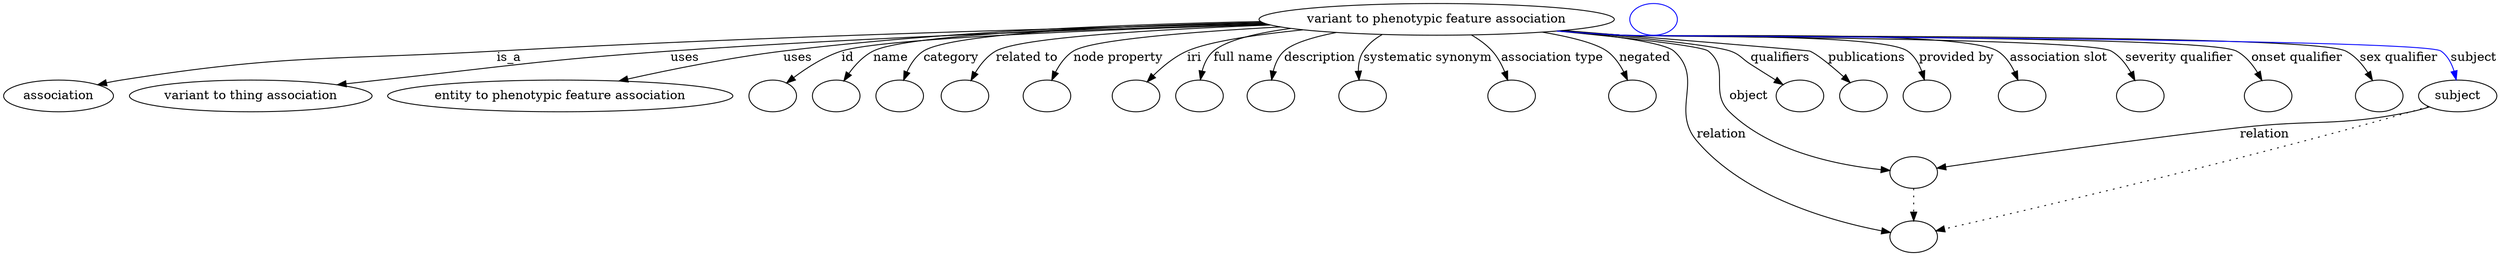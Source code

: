 digraph {
	graph [bb="0,0,2341.6,281"];
	node [label="\N"];
	"variant to phenotypic feature association"	 [height=0.5,
		label="variant to phenotypic feature association",
		pos="1342.4,263",
		width=4.2643];
	association	 [height=0.5,
		pos="49.402,177",
		width=1.3723];
	"variant to phenotypic feature association" -> association	 [label=is_a,
		lp="463.68,220",
		pos="e,85.301,189.41 1191.8,259.31 1014.6,254.41 711.62,244.31 451.85,227 298.44,216.78 258.18,225.06 107.4,195 103.33,194.19 99.139,\
193.2 94.962,192.11"];
	"variant to thing association"	 [height=0.5,
		pos="222.4,177",
		width=2.9346];
	"variant to phenotypic feature association" -> "variant to thing association"	 [label=uses,
		lp="630.46,220",
		pos="e,299.04,189.45 1193.8,258.38 1047.3,253.18 817.13,243.25 618.29,227 493.06,216.76 461.92,211.83 337.4,195 328.19,193.75 318.57,\
192.38 308.99,190.95"];
	"entity to phenotypic feature association"	 [height=0.5,
		pos="495.4,177",
		width=4.1417];
	"variant to phenotypic feature association" -> "entity to phenotypic feature association"	 [label=uses,
		lp="733.46,220",
		pos="e,557.24,193.49 1196.6,257.24 1042.4,250.68 809.62,239.26 721.29,227 669.14,219.76 611.17,206.83 567.01,195.93"];
	id	 [color=black,
		height=0.5,
		label="",
		pos="689.4,177",
		width=0.75];
	"variant to phenotypic feature association" -> id	 [color=black,
		label=id,
		lp="790.85,220",
		pos="e,708.42,190.09 1190.5,260.3 1052,256.54 858.03,247.68 784.51,227 760.39,220.22 735.4,206.79 717.09,195.55",
		style=solid];
	name	 [color=black,
		height=0.5,
		label="",
		pos="761.4,177",
		width=0.75];
	"variant to phenotypic feature association" -> name	 [color=black,
		label=name,
		lp="838.56,220",
		pos="e,775.41,192.68 1196.2,257.37 1054.8,251.2 857.04,240.37 823.08,227 808.02,221.07 793.79,210.05 782.8,199.86",
		style=solid];
	category	 [color=black,
		height=0.5,
		label="",
		pos="833.4,177",
		width=0.75];
	"variant to phenotypic feature association" -> category	 [color=black,
		label=category,
		lp="897.5,220",
		pos="e,842.35,194.5 1195.8,257.62 1068.9,252 901.31,241.9 873.21,227 862.96,221.56 854.44,212.23 847.95,203.08",
		style=solid];
	"related to"	 [color=black,
		height=0.5,
		label="",
		pos="905.4,177",
		width=0.75];
	"variant to phenotypic feature association" -> "related to"	 [color=black,
		label="related to",
		lp="965.64,220",
		pos="e,912.53,194.89 1199.8,256.28 1092.9,250.23 961.34,240.27 938.93,227 929.85,221.63 922.72,212.72 917.41,203.89",
		style=solid];
	"node property"	 [color=black,
		height=0.5,
		label="",
		pos="977.4,177",
		width=0.75];
	"variant to phenotypic feature association" -> "node property"	 [color=black,
		label="node property",
		lp="1048.5,220",
		pos="e,984,194.79 1208.9,254.07 1123.9,247.43 1026.5,237.7 1009.3,227 1000.4,221.52 993.61,212.59 988.59,203.78",
		style=solid];
	iri	 [color=black,
		height=0.5,
		label="",
		pos="1049.4,177",
		width=0.75];
	"variant to phenotypic feature association" -> iri	 [color=black,
		label=iri,
		lp="1120.6,220",
		pos="e,1064.4,192.22 1230.4,250.64 1183.6,244.38 1135.2,236.17 1114,227 1098.5,220.33 1083.5,209.11 1071.9,198.98",
		style=solid];
	"full name"	 [color=black,
		height=0.5,
		label="",
		pos="1121.4,177",
		width=0.75];
	"variant to phenotypic feature association" -> "full name"	 [color=black,
		label="full name",
		lp="1167,220",
		pos="e,1123.7,195.32 1222.5,251.69 1186.9,246.2 1153.7,238.27 1140.1,227 1133.5,221.43 1129.2,213.23 1126.4,205.07",
		style=solid];
	description	 [color=black,
		height=0.5,
		label="",
		pos="1193.4,177",
		width=0.75];
	"variant to phenotypic feature association" -> description	 [color=black,
		label=description,
		lp="1236.5,220",
		pos="e,1193.3,195.38 1256.8,247.95 1233.9,242.34 1213.3,235.29 1205.2,227 1199.6,221.23 1196.4,213.3 1194.8,205.46",
		style=solid];
	"systematic synonym"	 [color=black,
		height=0.5,
		label="",
		pos="1274.4,177",
		width=0.75];
	"variant to phenotypic feature association" -> "systematic synonym"	 [color=black,
		label="systematic synonym",
		lp="1333.4,220",
		pos="e,1270.6,194.89 1295,245.87 1287.3,240.96 1280.2,234.76 1275.5,227 1271.5,220.48 1270.1,212.54 1270,204.92",
		style=solid];
	"association type"	 [color=black,
		height=0.5,
		label="",
		pos="1411.4,177",
		width=0.75];
	"variant to phenotypic feature association" -> "association type"	 [color=black,
		label="association type",
		lp="1443.3,220",
		pos="e,1406,194.84 1370.3,245.28 1377.2,240 1384.1,233.79 1389.4,227 1394.7,220.29 1399,212.12 1402.3,204.34",
		style=solid];
	negated	 [color=black,
		height=0.5,
		label="",
		pos="1507.4,177",
		width=0.75];
	"variant to phenotypic feature association" -> negated	 [color=black,
		label=negated,
		lp="1524.2,220",
		pos="e,1506.4,195.04 1434.8,248.56 1460.1,242.95 1483.2,235.74 1492.4,227 1498.5,221.22 1502.2,213.06 1504.3,205",
		style=solid];
	relation	 [color=black,
		height=0.5,
		label="",
		pos="1785.4,18",
		width=0.75];
	"variant to phenotypic feature association" -> relation	 [color=black,
		label=relation,
		lp="1615.8,134",
		pos="e,1760.9,26.098 1463.4,251.9 1500.8,246.39 1535.9,238.39 1550.4,227 1588.4,197.04 1561.3,163.05 1593.6,127 1637.7,77.908 1709.2,\
45.542 1751.4,29.612",
		style=solid];
	object	 [color=black,
		height=0.5,
		label="",
		pos="1785.4,91",
		width=0.75];
	"variant to phenotypic feature association" -> object	 [color=black,
		label=object,
		lp="1634.5,177",
		pos="e,1758.8,94.72 1450.3,250.17 1516,241.92 1588.6,231.87 1594.4,227 1618.9,206.6 1595.4,182.21 1617.2,159 1652.3,121.68 1710.7,104.33 \
1748.7,96.64",
		style=solid];
	qualifiers	 [color=black,
		height=0.5,
		label="",
		pos="1687.4,177",
		width=0.75];
	"variant to phenotypic feature association" -> qualifiers	 [color=black,
		label=qualifiers,
		lp="1668.5,220",
		pos="e,1670.2,191.23 1450.8,250.18 1525,241.2 1611.3,230.25 1619.4,227 1628.5,223.34 1646.8,209.78 1662.1,197.71",
		style=solid];
	publications	 [color=black,
		height=0.5,
		label="",
		pos="1759.4,177",
		width=0.75];
	"variant to phenotypic feature association" -> publications	 [color=black,
		label=publications,
		lp="1750.6,220",
		pos="e,1743,191.31 1453.3,250.53 1470.7,248.63 1488.6,246.73 1505.4,245 1589.3,236.37 1615.9,257.93 1694.4,227 1703.3,223.5 1720.7,209.94 \
1735.3,197.82",
		style=solid];
	"provided by"	 [color=black,
		height=0.5,
		label="",
		pos="1831.4,177",
		width=0.75];
	"variant to phenotypic feature association" -> "provided by"	 [color=black,
		label="provided by",
		lp="1839,220",
		pos="e,1820.8,194.11 1451.5,250.25 1469.5,248.35 1488,246.52 1505.4,245 1567.5,239.58 1729.1,253.87 1785.4,227 1796.9,221.49 1806.9,211.7 \
1814.6,202.23",
		style=solid];
	"association slot"	 [color=black,
		height=0.5,
		label="",
		pos="1903.4,177",
		width=0.75];
	"variant to phenotypic feature association" -> "association slot"	 [color=black,
		label="association slot",
		lp="1932.4,220",
		pos="e,1898.3,194.96 1450.2,250.16 1468.6,248.23 1487.5,246.42 1505.4,245 1546.4,241.74 1840.4,248.67 1875.4,227 1883.8,221.77 1890,213.01 \
1894.3,204.27",
		style=solid];
	"severity qualifier"	 [color=black,
		height=0.5,
		label="",
		pos="2006.4,177",
		width=0.75];
	"variant to phenotypic feature association" -> "severity qualifier"	 [color=black,
		label="severity qualifier",
		lp="2039.6,220",
		pos="e,2001.7,194.99 1449.7,250.04 1468.3,248.12 1487.4,246.34 1505.4,245 1531.7,243.05 1957,240.93 1979.4,227 1987.8,221.79 1993.7,213.04 \
1997.9,204.3",
		style=solid];
	"onset qualifier"	 [color=black,
		height=0.5,
		label="",
		pos="2123.4,177",
		width=0.75];
	"variant to phenotypic feature association" -> "onset qualifier"	 [color=black,
		label="onset qualifier",
		lp="2146.3,220",
		pos="e,2116.8,194.62 1448.8,250.02 1467.6,248.07 1487.1,246.29 1505.4,245 1537.8,242.71 2062,242.85 2090.4,227 2099.8,221.75 2107,212.58 \
2112.2,203.5",
		style=solid];
	"sex qualifier"	 [color=black,
		height=0.5,
		label="",
		pos="2226.4,177",
		width=0.75];
	"variant to phenotypic feature association" -> "sex qualifier"	 [color=black,
		label="sex qualifier",
		lp="2240.8,220",
		pos="e,2218.8,194.68 1448.8,249.95 1467.6,248.01 1487.1,246.25 1505.4,245 1543.4,242.41 2156.8,244.8 2190.4,227 2200.2,221.82 2207.9,\
212.66 2213.7,203.58",
		style=solid];
	subject	 [height=0.5,
		pos="2306.4,177",
		width=0.97656];
	"variant to phenotypic feature association" -> subject	 [color=blue,
		label=subject,
		lp="2311.2,220",
		pos="e,2301.7,195.04 1448.4,249.95 1467.3,248 1486.9,246.23 1505.4,245 1548.3,242.14 2242.7,249.46 2279.4,227 2287.8,221.85 2293.8,213.11 \
2297.9,204.37",
		style=solid];
	object -> relation	 [pos="e,1785.4,36.09 1785.4,72.955 1785.4,64.883 1785.4,55.176 1785.4,46.182",
		style=dotted];
	subject -> relation	 [pos="e,1810.8,24.53 2279.1,165.33 2273.6,163.13 2267.9,160.92 2262.4,159 2099.6,101.81 1900.4,48.012 1820.8,27.14",
		style=dotted];
	subject -> object	 [label=relation,
		lp="2122.8,134",
		pos="e,1811.9,95.632 2280.3,164.93 2274.5,162.65 2268.3,160.51 2262.4,159 2192.3,141.13 2172.3,150.67 2100.6,141 1999.4,127.34 1880.4,\
107.41 1821.8,97.336"];
	"variant to phenotypic feature association subject"	 [color=blue,
		height=0.5,
		label="",
		pos="1541.4,263",
		width=0.75];
}
